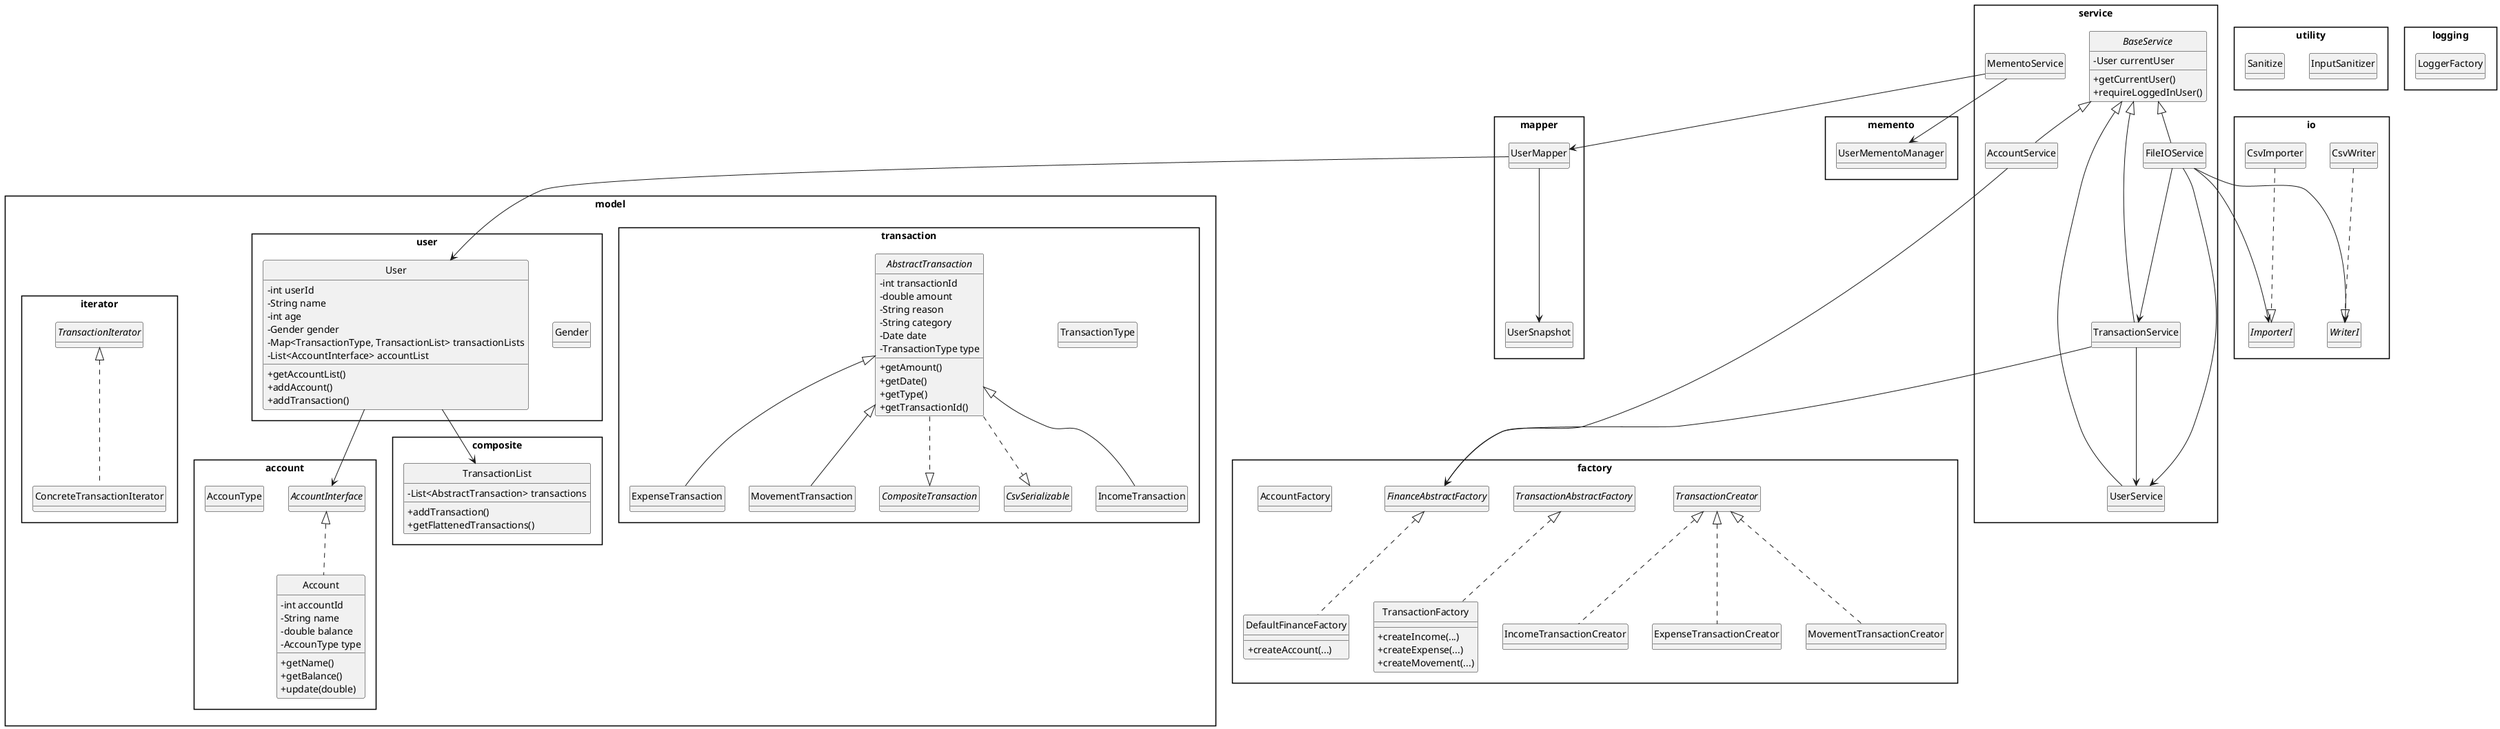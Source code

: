 
@startuml FinanceTrackApp

' === GLOBAL STYLE ===
skinparam style strictuml
skinparam classAttributeIconSize 0
skinparam packageStyle rectangle
hide empty methods

' === PACKAGES ===

package "model.account" {
  interface AccountInterface
  enum AccounType

  class Account {
    - int accountId
    - String name
    - double balance
    - AccounType type
    + getName()
    + getBalance()
    + update(double)
  }

  AccountInterface <|.. Account
}

package "model.transaction" {
  enum TransactionType

  interface CompositeTransaction
  interface CsvSerializable

  abstract class AbstractTransaction {
    - int transactionId
    - double amount
    - String reason
    - String category
    - Date date
    - TransactionType type
    + getAmount()
    + getDate()
    + getType()
    + getTransactionId()
  }

  class IncomeTransaction
  class ExpenseTransaction
  class MovementTransaction

  AbstractTransaction <|-- IncomeTransaction
  AbstractTransaction <|-- ExpenseTransaction
  AbstractTransaction <|-- MovementTransaction
  AbstractTransaction ..|> CsvSerializable
  AbstractTransaction ..|> CompositeTransaction
}

package "model.user" {
  enum Gender

  class User {
    - int userId
    - String name
    - int age
    - Gender gender
    - Map<TransactionType, TransactionList> transactionLists
    - List<AccountInterface> accountList
    + getAccountList()
    + addAccount()
    + addTransaction()
  }
}

package "model.iterator" {
  interface TransactionIterator
  class ConcreteTransactionIterator
  TransactionIterator <|.. ConcreteTransactionIterator
}

package "model.composite" {
  class TransactionList {
    - List<AbstractTransaction> transactions
    + addTransaction()
    + getFlattenedTransactions()
  }
}

package "factory" {
  interface TransactionCreator
  interface TransactionAbstractFactory
  interface FinanceAbstractFactory

  class TransactionFactory {
    + createIncome(...)
    + createExpense(...)
    + createMovement(...)
  }

  class DefaultFinanceFactory {
    + createAccount(...)
  }

  class AccountFactory

  TransactionAbstractFactory <|.. TransactionFactory
  FinanceAbstractFactory <|.. DefaultFinanceFactory
  TransactionCreator <|.. IncomeTransactionCreator
  TransactionCreator <|.. ExpenseTransactionCreator
  TransactionCreator <|.. MovementTransactionCreator
}

package "io" {
  interface ImporterI
  interface WriterI

  class CsvWriter
  class CsvImporter

  CsvWriter ..|> WriterI
  CsvImporter ..|> ImporterI
}

package "service" {
  abstract class BaseService {
    - User currentUser
    + getCurrentUser()
    + requireLoggedInUser()
  }

  class UserService
  class AccountService
  class TransactionService
  class MementoService
  class FileIOService

  BaseService <|-- UserService
  BaseService <|-- AccountService
  BaseService <|-- TransactionService
  BaseService <|-- FileIOService
}

package "mapper" {
  class UserSnapshot
  class UserMapper
}

package "memento" {
  class UserMementoManager
}

package "utility" {
  class InputSanitizer
  annotation Sanitize
}

package "logging" {
  class LoggerFactory
}

' === RELATIONS ===

User --> TransactionList
User --> AccountInterface
UserMapper --> UserSnapshot
UserMapper --> User
TransactionService --> FinanceAbstractFactory
AccountService --> FinanceAbstractFactory
TransactionService --> UserService
FileIOService --> TransactionService
FileIOService --> UserService
FileIOService --> ImporterI
FileIOService --> WriterI
MementoService --> UserMementoManager
MementoService --> UserMapper

@enduml
